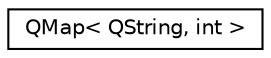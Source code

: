 digraph "类继承关系图"
{
  edge [fontname="Helvetica",fontsize="10",labelfontname="Helvetica",labelfontsize="10"];
  node [fontname="Helvetica",fontsize="10",shape=record];
  rankdir="LR";
  Node0 [label="QMap\< QString, int \>",height=0.2,width=0.4,color="black", fillcolor="white", style="filled",URL="$class_q_map.html"];
}
